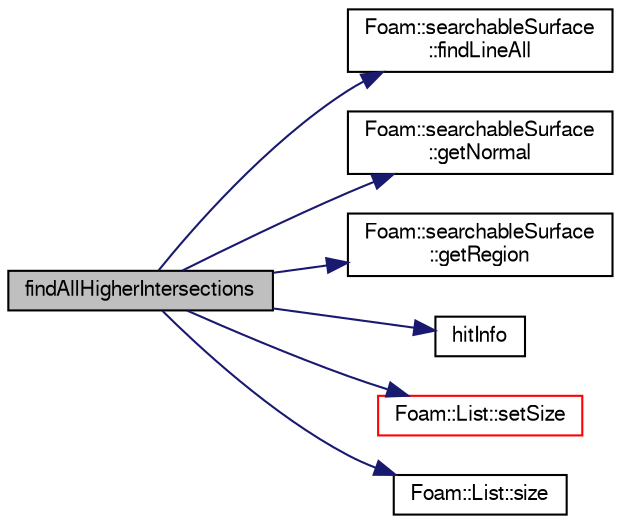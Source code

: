 digraph "findAllHigherIntersections"
{
  bgcolor="transparent";
  edge [fontname="FreeSans",fontsize="10",labelfontname="FreeSans",labelfontsize="10"];
  node [fontname="FreeSans",fontsize="10",shape=record];
  rankdir="LR";
  Node1 [label="findAllHigherIntersections",height=0.2,width=0.4,color="black", fillcolor="grey75", style="filled" fontcolor="black"];
  Node1 -> Node2 [color="midnightblue",fontsize="10",style="solid",fontname="FreeSans"];
  Node2 [label="Foam::searchableSurface\l::findLineAll",height=0.2,width=0.4,color="black",URL="$a02196.html#a0cc85cd8e606063ee2418d352ddf0042",tooltip="Get all intersections in order from start to end. "];
  Node1 -> Node3 [color="midnightblue",fontsize="10",style="solid",fontname="FreeSans"];
  Node3 [label="Foam::searchableSurface\l::getNormal",height=0.2,width=0.4,color="black",URL="$a02196.html#ac6cdeb0f4f73439c447d061b78e71e46",tooltip="From a set of points and indices get the normal. "];
  Node1 -> Node4 [color="midnightblue",fontsize="10",style="solid",fontname="FreeSans"];
  Node4 [label="Foam::searchableSurface\l::getRegion",height=0.2,width=0.4,color="black",URL="$a02196.html#a08a437fdcf019de7941dbee87d35a56e",tooltip="From a set of points and indices get the region. "];
  Node1 -> Node5 [color="midnightblue",fontsize="10",style="solid",fontname="FreeSans"];
  Node5 [label="hitInfo",height=0.2,width=0.4,color="black",URL="$a04168.html#aeeb7f2232c98add1252a48c0cac40d8b"];
  Node1 -> Node6 [color="midnightblue",fontsize="10",style="solid",fontname="FreeSans"];
  Node6 [label="Foam::List::setSize",height=0.2,width=0.4,color="red",URL="$a01325.html#aedb985ffeaf1bdbfeccc2a8730405703",tooltip="Reset size of List. "];
  Node1 -> Node7 [color="midnightblue",fontsize="10",style="solid",fontname="FreeSans"];
  Node7 [label="Foam::List::size",height=0.2,width=0.4,color="black",URL="$a01325.html#a8a5f6fa29bd4b500caf186f60245b384",tooltip="Override size to be inconsistent with allocated storage. "];
}
